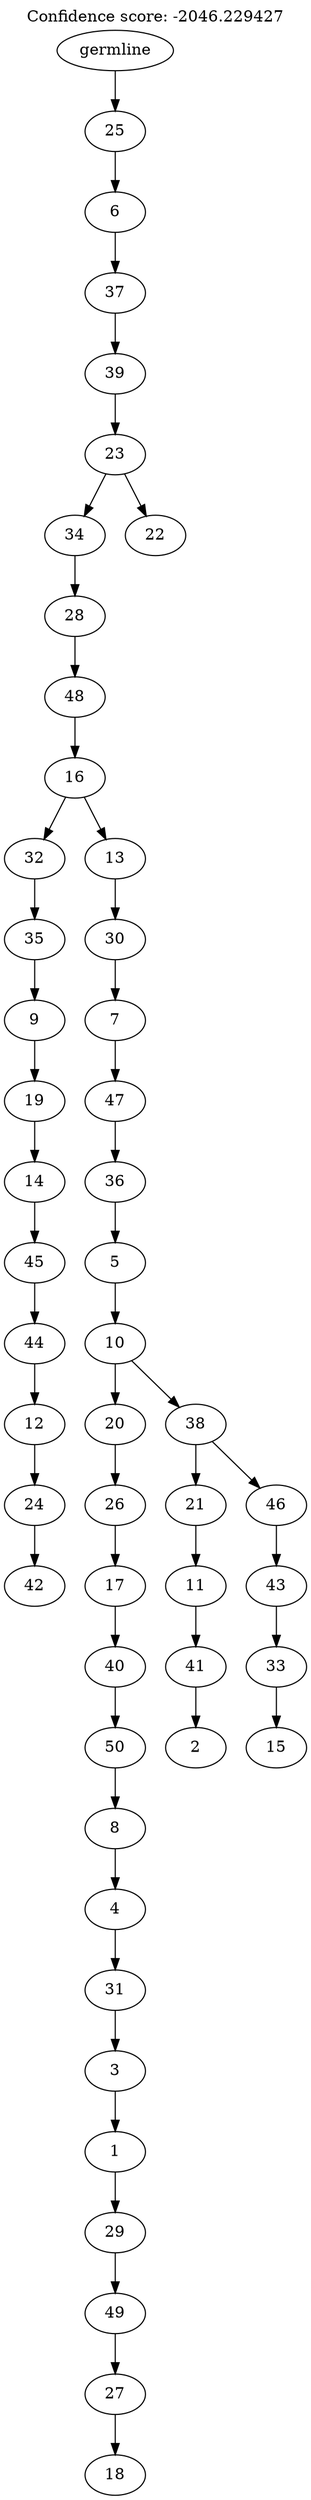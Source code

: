 digraph g {
	"48" -> "49";
	"49" [label="42"];
	"47" -> "48";
	"48" [label="24"];
	"46" -> "47";
	"47" [label="12"];
	"45" -> "46";
	"46" [label="44"];
	"44" -> "45";
	"45" [label="45"];
	"43" -> "44";
	"44" [label="14"];
	"42" -> "43";
	"43" [label="19"];
	"41" -> "42";
	"42" [label="9"];
	"40" -> "41";
	"41" [label="35"];
	"38" -> "39";
	"39" [label="18"];
	"37" -> "38";
	"38" [label="27"];
	"36" -> "37";
	"37" [label="49"];
	"35" -> "36";
	"36" [label="29"];
	"34" -> "35";
	"35" [label="1"];
	"33" -> "34";
	"34" [label="3"];
	"32" -> "33";
	"33" [label="31"];
	"31" -> "32";
	"32" [label="4"];
	"30" -> "31";
	"31" [label="8"];
	"29" -> "30";
	"30" [label="50"];
	"28" -> "29";
	"29" [label="40"];
	"27" -> "28";
	"28" [label="17"];
	"26" -> "27";
	"27" [label="26"];
	"24" -> "25";
	"25" [label="2"];
	"23" -> "24";
	"24" [label="41"];
	"22" -> "23";
	"23" [label="11"];
	"20" -> "21";
	"21" [label="15"];
	"19" -> "20";
	"20" [label="33"];
	"18" -> "19";
	"19" [label="43"];
	"17" -> "18";
	"18" [label="46"];
	"17" -> "22";
	"22" [label="21"];
	"16" -> "17";
	"17" [label="38"];
	"16" -> "26";
	"26" [label="20"];
	"15" -> "16";
	"16" [label="10"];
	"14" -> "15";
	"15" [label="5"];
	"13" -> "14";
	"14" [label="36"];
	"12" -> "13";
	"13" [label="47"];
	"11" -> "12";
	"12" [label="7"];
	"10" -> "11";
	"11" [label="30"];
	"9" -> "10";
	"10" [label="13"];
	"9" -> "40";
	"40" [label="32"];
	"8" -> "9";
	"9" [label="16"];
	"7" -> "8";
	"8" [label="48"];
	"6" -> "7";
	"7" [label="28"];
	"5" -> "6";
	"6" [label="34"];
	"5" -> "50";
	"50" [label="22"];
	"4" -> "5";
	"5" [label="23"];
	"3" -> "4";
	"4" [label="39"];
	"2" -> "3";
	"3" [label="37"];
	"1" -> "2";
	"2" [label="6"];
	"0" -> "1";
	"1" [label="25"];
	"0" [label="germline"];
	labelloc="t";
	label="Confidence score: -2046.229427";
}
